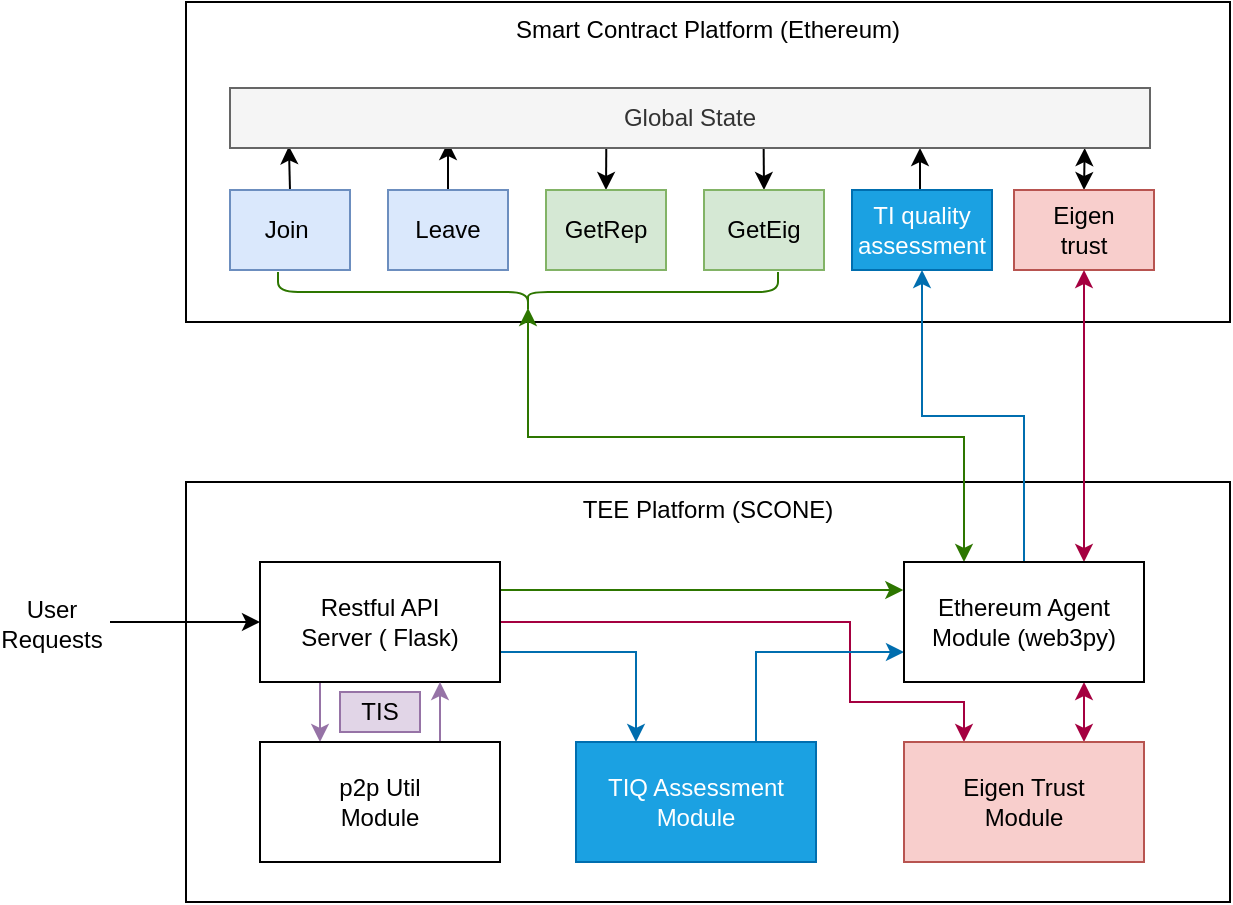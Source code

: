 <mxfile version="12.1.0" type="github" pages="1"><diagram id="51ChYxjnz7ZS5S5mbIND" name="Page-1"><mxGraphModel dx="865" dy="450" grid="1" gridSize="10" guides="1" tooltips="1" connect="1" arrows="1" fold="1" page="1" pageScale="1" pageWidth="827" pageHeight="1169" math="0" shadow="0"><root><mxCell id="0"/><mxCell id="1" parent="0"/><mxCell id="zUysNH8oXELnEuWPDXSs-1" value="Smart Contract Platform (Ethereum)" style="rounded=0;whiteSpace=wrap;html=1;align=center;verticalAlign=top;" parent="1" vertex="1"><mxGeometry x="158" y="40" width="522" height="160" as="geometry"/></mxCell><mxCell id="zUysNH8oXELnEuWPDXSs-2" value="TEE Platform (SCONE)" style="rounded=0;whiteSpace=wrap;html=1;align=center;verticalAlign=top;" parent="1" vertex="1"><mxGeometry x="158" y="280" width="522" height="210" as="geometry"/></mxCell><mxCell id="zUysNH8oXELnEuWPDXSs-32" style="edgeStyle=orthogonalEdgeStyle;rounded=0;orthogonalLoop=1;jettySize=auto;html=1;exitX=0.5;exitY=0;exitDx=0;exitDy=0;entryX=0.064;entryY=0.972;entryDx=0;entryDy=0;entryPerimeter=0;startArrow=none;startFill=0;" parent="1" source="zUysNH8oXELnEuWPDXSs-3" target="zUysNH8oXELnEuWPDXSs-31" edge="1"><mxGeometry relative="1" as="geometry"/></mxCell><mxCell id="zUysNH8oXELnEuWPDXSs-3" value="Join&amp;nbsp;" style="rounded=0;whiteSpace=wrap;html=1;align=center;fillColor=#dae8fc;strokeColor=#6c8ebf;" parent="1" vertex="1"><mxGeometry x="180" y="134" width="60" height="40" as="geometry"/></mxCell><mxCell id="zUysNH8oXELnEuWPDXSs-34" style="edgeStyle=orthogonalEdgeStyle;rounded=0;orthogonalLoop=1;jettySize=auto;html=1;exitX=0.5;exitY=0;exitDx=0;exitDy=0;entryX=0.237;entryY=0.9;entryDx=0;entryDy=0;entryPerimeter=0;startArrow=none;startFill=0;" parent="1" source="zUysNH8oXELnEuWPDXSs-4" target="zUysNH8oXELnEuWPDXSs-31" edge="1"><mxGeometry relative="1" as="geometry"/></mxCell><mxCell id="zUysNH8oXELnEuWPDXSs-4" value="Leave" style="rounded=0;whiteSpace=wrap;html=1;align=center;fillColor=#dae8fc;strokeColor=#6c8ebf;" parent="1" vertex="1"><mxGeometry x="259" y="134" width="60" height="40" as="geometry"/></mxCell><mxCell id="zUysNH8oXELnEuWPDXSs-35" style="edgeStyle=orthogonalEdgeStyle;rounded=0;orthogonalLoop=1;jettySize=auto;html=1;exitX=0.5;exitY=0;exitDx=0;exitDy=0;entryX=0.409;entryY=1.018;entryDx=0;entryDy=0;entryPerimeter=0;startArrow=classic;startFill=1;endArrow=none;endFill=0;" parent="1" source="zUysNH8oXELnEuWPDXSs-5" target="zUysNH8oXELnEuWPDXSs-31" edge="1"><mxGeometry relative="1" as="geometry"/></mxCell><mxCell id="zUysNH8oXELnEuWPDXSs-5" value="GetRep" style="rounded=0;whiteSpace=wrap;html=1;align=center;fillColor=#d5e8d4;strokeColor=#82b366;" parent="1" vertex="1"><mxGeometry x="338" y="134" width="60" height="40" as="geometry"/></mxCell><mxCell id="zUysNH8oXELnEuWPDXSs-36" style="edgeStyle=orthogonalEdgeStyle;rounded=0;orthogonalLoop=1;jettySize=auto;html=1;exitX=0.5;exitY=0;exitDx=0;exitDy=0;entryX=0.58;entryY=0.9;entryDx=0;entryDy=0;entryPerimeter=0;startArrow=classic;startFill=1;endArrow=none;endFill=0;" parent="1" source="zUysNH8oXELnEuWPDXSs-6" target="zUysNH8oXELnEuWPDXSs-31" edge="1"><mxGeometry relative="1" as="geometry"/></mxCell><mxCell id="zUysNH8oXELnEuWPDXSs-6" value="GetEig" style="rounded=0;whiteSpace=wrap;html=1;align=center;fillColor=#d5e8d4;strokeColor=#82b366;" parent="1" vertex="1"><mxGeometry x="417" y="134" width="60" height="40" as="geometry"/></mxCell><mxCell id="zUysNH8oXELnEuWPDXSs-41" style="edgeStyle=orthogonalEdgeStyle;rounded=0;orthogonalLoop=1;jettySize=auto;html=1;exitX=0.5;exitY=0;exitDx=0;exitDy=0;entryX=0.75;entryY=1;entryDx=0;entryDy=0;startArrow=none;startFill=0;endArrow=classic;endFill=1;" parent="1" source="zUysNH8oXELnEuWPDXSs-7" target="zUysNH8oXELnEuWPDXSs-31" edge="1"><mxGeometry relative="1" as="geometry"/></mxCell><mxCell id="zUysNH8oXELnEuWPDXSs-7" value="TI quality assessment" style="rounded=0;whiteSpace=wrap;html=1;align=center;fillColor=#1ba1e2;strokeColor=#006EAF;fontColor=#ffffff;" parent="1" vertex="1"><mxGeometry x="491" y="134" width="70" height="40" as="geometry"/></mxCell><mxCell id="zUysNH8oXELnEuWPDXSs-42" style="edgeStyle=orthogonalEdgeStyle;rounded=0;orthogonalLoop=1;jettySize=auto;html=1;exitX=0.5;exitY=0;exitDx=0;exitDy=0;entryX=0.929;entryY=1.001;entryDx=0;entryDy=0;entryPerimeter=0;startArrow=classic;startFill=1;endArrow=classic;endFill=1;" parent="1" source="zUysNH8oXELnEuWPDXSs-8" target="zUysNH8oXELnEuWPDXSs-31" edge="1"><mxGeometry relative="1" as="geometry"/></mxCell><mxCell id="zUysNH8oXELnEuWPDXSs-8" value="Eigen&lt;br&gt;trust" style="rounded=0;whiteSpace=wrap;html=1;align=center;fillColor=#f8cecc;strokeColor=#b85450;" parent="1" vertex="1"><mxGeometry x="572" y="134" width="70" height="40" as="geometry"/></mxCell><mxCell id="zUysNH8oXELnEuWPDXSs-16" style="edgeStyle=orthogonalEdgeStyle;rounded=0;orthogonalLoop=1;jettySize=auto;html=1;exitX=0.25;exitY=1;exitDx=0;exitDy=0;entryX=0.25;entryY=0;entryDx=0;entryDy=0;fillColor=#e1d5e7;strokeColor=#9673a6;" parent="1" source="zUysNH8oXELnEuWPDXSs-9" target="zUysNH8oXELnEuWPDXSs-12" edge="1"><mxGeometry relative="1" as="geometry"/></mxCell><mxCell id="zUysNH8oXELnEuWPDXSs-19" style="edgeStyle=orthogonalEdgeStyle;rounded=0;orthogonalLoop=1;jettySize=auto;html=1;exitX=1;exitY=0.5;exitDx=0;exitDy=0;entryX=0;entryY=0.5;entryDx=0;entryDy=0;fillColor=#60a917;strokeColor=#2D7600;" parent="1" edge="1"><mxGeometry relative="1" as="geometry"><mxPoint x="315" y="334" as="sourcePoint"/><mxPoint x="516.667" y="334" as="targetPoint"/></mxGeometry></mxCell><mxCell id="zUysNH8oXELnEuWPDXSs-25" style="edgeStyle=orthogonalEdgeStyle;rounded=0;orthogonalLoop=1;jettySize=auto;html=1;exitX=1;exitY=0.5;exitDx=0;exitDy=0;entryX=0.25;entryY=0;entryDx=0;entryDy=0;startArrow=none;startFill=0;fillColor=#d80073;strokeColor=#A50040;" parent="1" source="zUysNH8oXELnEuWPDXSs-9" target="zUysNH8oXELnEuWPDXSs-11" edge="1"><mxGeometry relative="1" as="geometry"><Array as="points"><mxPoint x="490" y="350"/><mxPoint x="490" y="390"/><mxPoint x="547" y="390"/></Array></mxGeometry></mxCell><mxCell id="zUysNH8oXELnEuWPDXSs-28" style="edgeStyle=orthogonalEdgeStyle;rounded=0;orthogonalLoop=1;jettySize=auto;html=1;exitX=1;exitY=0.75;exitDx=0;exitDy=0;entryX=0.25;entryY=0;entryDx=0;entryDy=0;startArrow=none;startFill=0;fillColor=#1ba1e2;strokeColor=#006EAF;" parent="1" source="zUysNH8oXELnEuWPDXSs-9" target="zUysNH8oXELnEuWPDXSs-10" edge="1"><mxGeometry relative="1" as="geometry"/></mxCell><mxCell id="zUysNH8oXELnEuWPDXSs-9" value="Restful API&lt;br&gt;Server ( Flask)" style="rounded=0;whiteSpace=wrap;html=1;align=center;" parent="1" vertex="1"><mxGeometry x="195" y="320" width="120" height="60" as="geometry"/></mxCell><mxCell id="zUysNH8oXELnEuWPDXSs-29" style="edgeStyle=orthogonalEdgeStyle;rounded=0;orthogonalLoop=1;jettySize=auto;html=1;exitX=0.75;exitY=0;exitDx=0;exitDy=0;entryX=0;entryY=0.75;entryDx=0;entryDy=0;startArrow=none;startFill=0;fillColor=#1ba1e2;strokeColor=#006EAF;" parent="1" source="zUysNH8oXELnEuWPDXSs-10" target="zUysNH8oXELnEuWPDXSs-13" edge="1"><mxGeometry relative="1" as="geometry"/></mxCell><mxCell id="zUysNH8oXELnEuWPDXSs-10" value="TIQ Assessment&lt;br&gt;Module" style="rounded=0;whiteSpace=wrap;html=1;align=center;fillColor=#1ba1e2;strokeColor=#006EAF;fontColor=#ffffff;" parent="1" vertex="1"><mxGeometry x="353" y="410" width="120" height="60" as="geometry"/></mxCell><mxCell id="zUysNH8oXELnEuWPDXSs-26" style="edgeStyle=orthogonalEdgeStyle;rounded=0;orthogonalLoop=1;jettySize=auto;html=1;exitX=0.75;exitY=0;exitDx=0;exitDy=0;entryX=0.75;entryY=1;entryDx=0;entryDy=0;startArrow=classic;startFill=1;fillColor=#d80073;strokeColor=#A50040;" parent="1" source="zUysNH8oXELnEuWPDXSs-11" target="zUysNH8oXELnEuWPDXSs-13" edge="1"><mxGeometry relative="1" as="geometry"/></mxCell><mxCell id="zUysNH8oXELnEuWPDXSs-11" value="Eigen Trust&lt;br&gt;Module" style="rounded=0;whiteSpace=wrap;html=1;align=center;fillColor=#f8cecc;strokeColor=#b85450;" parent="1" vertex="1"><mxGeometry x="517" y="410" width="120" height="60" as="geometry"/></mxCell><mxCell id="zUysNH8oXELnEuWPDXSs-17" style="edgeStyle=orthogonalEdgeStyle;rounded=0;orthogonalLoop=1;jettySize=auto;html=1;exitX=0.75;exitY=0;exitDx=0;exitDy=0;entryX=0.75;entryY=1;entryDx=0;entryDy=0;fillColor=#e1d5e7;strokeColor=#9673a6;" parent="1" source="zUysNH8oXELnEuWPDXSs-12" target="zUysNH8oXELnEuWPDXSs-9" edge="1"><mxGeometry relative="1" as="geometry"/></mxCell><mxCell id="zUysNH8oXELnEuWPDXSs-12" value="p2p Util&lt;br&gt;Module" style="rounded=0;whiteSpace=wrap;html=1;align=center;" parent="1" vertex="1"><mxGeometry x="195" y="410" width="120" height="60" as="geometry"/></mxCell><mxCell id="zUysNH8oXELnEuWPDXSs-24" style="edgeStyle=orthogonalEdgeStyle;rounded=0;orthogonalLoop=1;jettySize=auto;html=1;exitX=0.25;exitY=0;exitDx=0;exitDy=0;entryX=0.1;entryY=0.5;entryDx=0;entryDy=0;entryPerimeter=0;startArrow=classic;startFill=1;fillColor=#60a917;strokeColor=#2D7600;" parent="1" source="zUysNH8oXELnEuWPDXSs-13" target="zUysNH8oXELnEuWPDXSs-23" edge="1"><mxGeometry relative="1" as="geometry"/></mxCell><mxCell id="zUysNH8oXELnEuWPDXSs-27" style="edgeStyle=orthogonalEdgeStyle;rounded=0;orthogonalLoop=1;jettySize=auto;html=1;exitX=0.5;exitY=0;exitDx=0;exitDy=0;entryX=0.5;entryY=1;entryDx=0;entryDy=0;startArrow=none;startFill=0;fillColor=#1ba1e2;strokeColor=#006EAF;" parent="1" source="zUysNH8oXELnEuWPDXSs-13" target="zUysNH8oXELnEuWPDXSs-7" edge="1"><mxGeometry relative="1" as="geometry"/></mxCell><mxCell id="zUysNH8oXELnEuWPDXSs-30" style="edgeStyle=orthogonalEdgeStyle;rounded=0;orthogonalLoop=1;jettySize=auto;html=1;exitX=0.75;exitY=0;exitDx=0;exitDy=0;entryX=0.5;entryY=1;entryDx=0;entryDy=0;startArrow=classic;startFill=1;fillColor=#d80073;strokeColor=#A50040;" parent="1" source="zUysNH8oXELnEuWPDXSs-13" target="zUysNH8oXELnEuWPDXSs-8" edge="1"><mxGeometry relative="1" as="geometry"/></mxCell><mxCell id="zUysNH8oXELnEuWPDXSs-13" value="Ethereum Agent&lt;br&gt;Module (web3py)&lt;br&gt;" style="rounded=0;whiteSpace=wrap;html=1;align=center;" parent="1" vertex="1"><mxGeometry x="517.0" y="320" width="120" height="60" as="geometry"/></mxCell><mxCell id="zUysNH8oXELnEuWPDXSs-14" value="" style="endArrow=classic;html=1;entryX=0;entryY=0.5;entryDx=0;entryDy=0;" parent="1" target="zUysNH8oXELnEuWPDXSs-9" edge="1"><mxGeometry width="50" height="50" relative="1" as="geometry"><mxPoint x="120" y="350" as="sourcePoint"/><mxPoint x="100" y="350" as="targetPoint"/></mxGeometry></mxCell><mxCell id="zUysNH8oXELnEuWPDXSs-15" value="User Requests" style="text;html=1;strokeColor=none;fillColor=none;align=center;verticalAlign=middle;whiteSpace=wrap;rounded=0;" parent="1" vertex="1"><mxGeometry x="71" y="341" width="40" height="20" as="geometry"/></mxCell><mxCell id="zUysNH8oXELnEuWPDXSs-18" value="TIS" style="text;html=1;strokeColor=#9673a6;fillColor=#e1d5e7;align=center;verticalAlign=middle;whiteSpace=wrap;rounded=0;" parent="1" vertex="1"><mxGeometry x="235" y="385" width="40" height="20" as="geometry"/></mxCell><mxCell id="zUysNH8oXELnEuWPDXSs-23" value="" style="shape=curlyBracket;whiteSpace=wrap;html=1;rounded=1;align=center;rotation=-90;fillColor=#60a917;strokeColor=#2D7600;fontColor=#ffffff;" parent="1" vertex="1"><mxGeometry x="319" y="60" width="20" height="250" as="geometry"/></mxCell><mxCell id="zUysNH8oXELnEuWPDXSs-31" value="Global State" style="rounded=0;whiteSpace=wrap;html=1;align=center;fillColor=#f5f5f5;strokeColor=#666666;fontColor=#333333;" parent="1" vertex="1"><mxGeometry x="180" y="83" width="460" height="30" as="geometry"/></mxCell></root></mxGraphModel></diagram></mxfile>